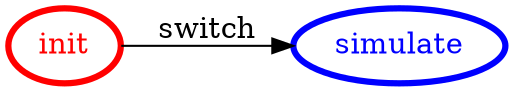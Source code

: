 /*
*
* A GraphViz DOT FSM description 
* Please use a GraphViz visualizer (like http://www.webgraphviz.com)
*  
*/

digraph finite_state_machine {
	rankdir=LR
	size="8,5"
	
	init [ color = red ][ fontcolor = red ][ penwidth = 3 ]
	simulate [ color = blue ][ fontcolor = blue ][ penwidth = 3 ]
	
	init -> simulate [ label = "switch" ][ color = black ][ fontcolor = black ]
}
